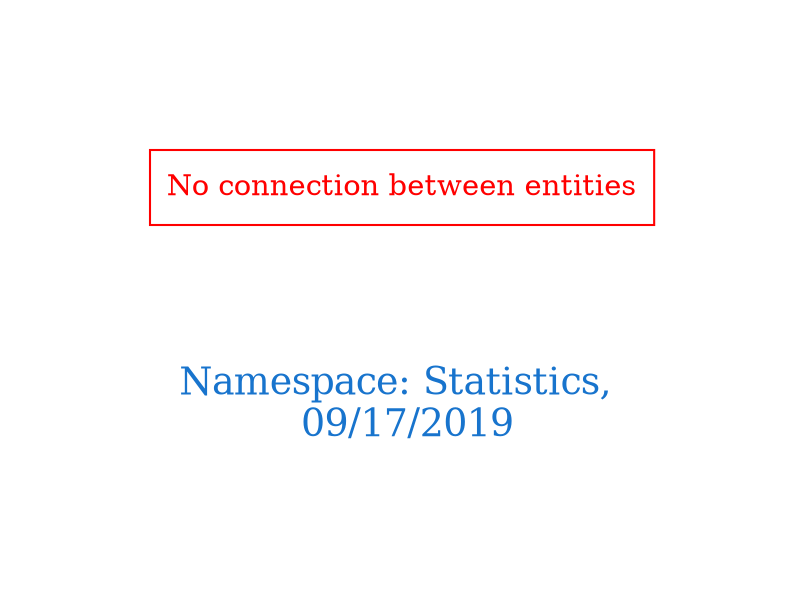 digraph OGIT_ontology {
 graph [ rankdir= LR,pad=1 
fontsize = 18,
fontcolor= dodgerblue3,label = "\n\n\nNamespace: Statistics, \n 09/17/2019"];
node[shape=polygon];
edge [  color="gray81"];

"No connection between entities" [fontcolor = "red",color="red", shape="polygon"]
}
